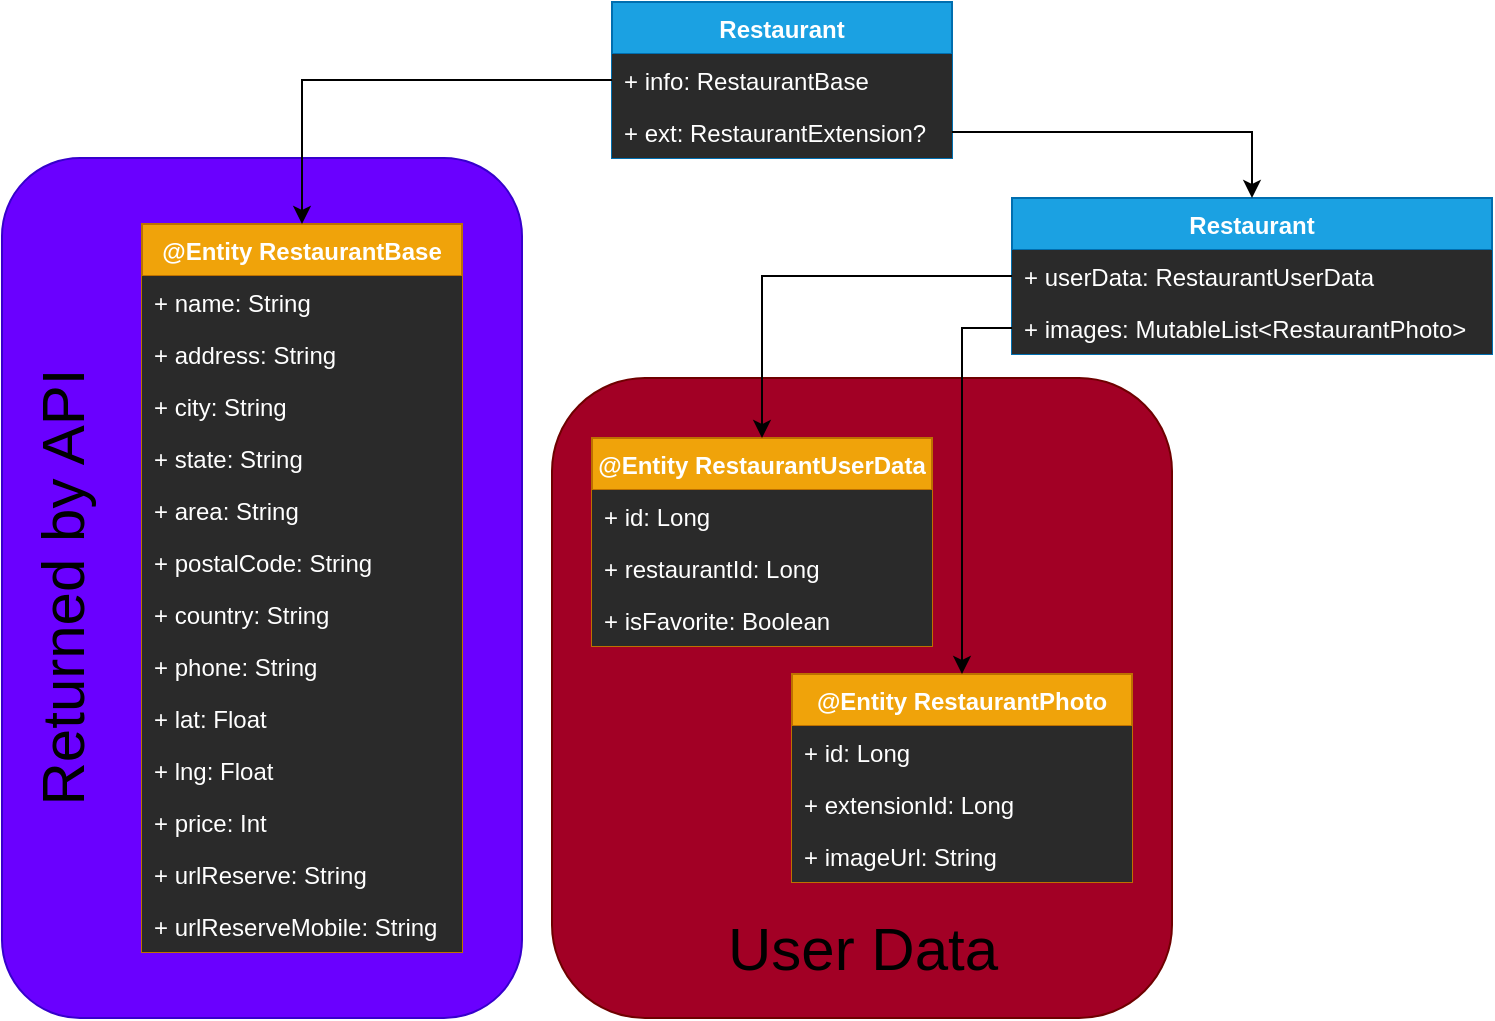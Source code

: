 <mxfile version="13.10.0" type="embed">
    <diagram id="nRabTdKrtisrllpFsgy6" name="Page-1">
        <mxGraphModel dx="1133" dy="631" grid="1" gridSize="10" guides="1" tooltips="1" connect="1" arrows="1" fold="1" page="1" pageScale="1" pageWidth="850" pageHeight="1100" math="0" shadow="0">
            <root>
                <mxCell id="0"/>
                <mxCell id="1" parent="0"/>
                <mxCell id="42" value="" style="rounded=1;whiteSpace=wrap;html=1;fillColor=#a20025;strokeColor=#6F0000;fontColor=#ffffff;" vertex="1" parent="1">
                    <mxGeometry x="290" y="230" width="310" height="320" as="geometry"/>
                </mxCell>
                <mxCell id="24" value="" style="rounded=1;whiteSpace=wrap;html=1;fillColor=#6a00ff;strokeColor=#3700CC;fontColor=#ffffff;" vertex="1" parent="1">
                    <mxGeometry x="15" y="120" width="260" height="430" as="geometry"/>
                </mxCell>
                <mxCell id="2" value="Restaurant" style="swimlane;fontStyle=1;align=center;verticalAlign=top;childLayout=stackLayout;horizontal=1;startSize=26;horizontalStack=0;resizeParent=1;resizeParentMax=0;resizeLast=0;collapsible=1;marginBottom=0;fillColor=#1ba1e2;strokeColor=#006EAF;fontColor=#ffffff;" vertex="1" parent="1">
                    <mxGeometry x="320" y="42" width="170" height="78" as="geometry"/>
                </mxCell>
                <mxCell id="3" value="+ info: RestaurantBase" style="text;align=left;verticalAlign=top;spacingLeft=4;spacingRight=4;overflow=hidden;rotatable=0;points=[[0,0.5],[1,0.5]];portConstraint=eastwest;fillColor=#2a2a2a;fontColor=#FFFFFF;" vertex="1" parent="2">
                    <mxGeometry y="26" width="170" height="26" as="geometry"/>
                </mxCell>
                <mxCell id="6" value="+ ext: RestaurantExtension?" style="text;align=left;verticalAlign=top;spacingLeft=4;spacingRight=4;overflow=hidden;rotatable=0;points=[[0,0.5],[1,0.5]];portConstraint=eastwest;fillColor=#2a2a2a;fontColor=#FFFFFF;" vertex="1" parent="2">
                    <mxGeometry y="52" width="170" height="26" as="geometry"/>
                </mxCell>
                <mxCell id="7" value="@Entity RestaurantBase" style="swimlane;fontStyle=1;align=center;verticalAlign=top;childLayout=stackLayout;horizontal=1;startSize=26;horizontalStack=0;resizeParent=1;resizeParentMax=0;resizeLast=0;collapsible=1;marginBottom=0;fillColor=#f0a30a;strokeColor=#BD7000;fontColor=#ffffff;" vertex="1" parent="1">
                    <mxGeometry x="85" y="153" width="160" height="364" as="geometry"/>
                </mxCell>
                <mxCell id="8" value="+ name: String" style="text;align=left;verticalAlign=top;spacingLeft=4;spacingRight=4;overflow=hidden;rotatable=0;points=[[0,0.5],[1,0.5]];portConstraint=eastwest;fillColor=#2a2a2a;fontColor=#FFFFFF;" vertex="1" parent="7">
                    <mxGeometry y="26" width="160" height="26" as="geometry"/>
                </mxCell>
                <mxCell id="9" value="+ address: String" style="text;align=left;verticalAlign=top;spacingLeft=4;spacingRight=4;overflow=hidden;rotatable=0;points=[[0,0.5],[1,0.5]];portConstraint=eastwest;fillColor=#2a2a2a;fontColor=#FFFFFF;" vertex="1" parent="7">
                    <mxGeometry y="52" width="160" height="26" as="geometry"/>
                </mxCell>
                <mxCell id="10" value="+ city: String" style="text;align=left;verticalAlign=top;spacingLeft=4;spacingRight=4;overflow=hidden;rotatable=0;points=[[0,0.5],[1,0.5]];portConstraint=eastwest;fillColor=#2a2a2a;fontColor=#FFFFFF;" vertex="1" parent="7">
                    <mxGeometry y="78" width="160" height="26" as="geometry"/>
                </mxCell>
                <mxCell id="11" value="+ state: String" style="text;align=left;verticalAlign=top;spacingLeft=4;spacingRight=4;overflow=hidden;rotatable=0;points=[[0,0.5],[1,0.5]];portConstraint=eastwest;fillColor=#2a2a2a;fontColor=#FFFFFF;" vertex="1" parent="7">
                    <mxGeometry y="104" width="160" height="26" as="geometry"/>
                </mxCell>
                <mxCell id="14" value="+ area: String" style="text;align=left;verticalAlign=top;spacingLeft=4;spacingRight=4;overflow=hidden;rotatable=0;points=[[0,0.5],[1,0.5]];portConstraint=eastwest;fillColor=#2a2a2a;fontColor=#FFFFFF;" vertex="1" parent="7">
                    <mxGeometry y="130" width="160" height="26" as="geometry"/>
                </mxCell>
                <mxCell id="15" value="+ postalCode: String" style="text;align=left;verticalAlign=top;spacingLeft=4;spacingRight=4;overflow=hidden;rotatable=0;points=[[0,0.5],[1,0.5]];portConstraint=eastwest;fillColor=#2a2a2a;fontColor=#FFFFFF;" vertex="1" parent="7">
                    <mxGeometry y="156" width="160" height="26" as="geometry"/>
                </mxCell>
                <mxCell id="13" value="+ country: String" style="text;align=left;verticalAlign=top;spacingLeft=4;spacingRight=4;overflow=hidden;rotatable=0;points=[[0,0.5],[1,0.5]];portConstraint=eastwest;fillColor=#2a2a2a;fontColor=#FFFFFF;" vertex="1" parent="7">
                    <mxGeometry y="182" width="160" height="26" as="geometry"/>
                </mxCell>
                <mxCell id="12" value="+ phone: String" style="text;align=left;verticalAlign=top;spacingLeft=4;spacingRight=4;overflow=hidden;rotatable=0;points=[[0,0.5],[1,0.5]];portConstraint=eastwest;fillColor=#2a2a2a;fontColor=#FFFFFF;" vertex="1" parent="7">
                    <mxGeometry y="208" width="160" height="26" as="geometry"/>
                </mxCell>
                <mxCell id="20" value="+ lat: Float" style="text;align=left;verticalAlign=top;spacingLeft=4;spacingRight=4;overflow=hidden;rotatable=0;points=[[0,0.5],[1,0.5]];portConstraint=eastwest;fillColor=#2a2a2a;fontColor=#FFFFFF;" vertex="1" parent="7">
                    <mxGeometry y="234" width="160" height="26" as="geometry"/>
                </mxCell>
                <mxCell id="21" value="+ lng: Float" style="text;align=left;verticalAlign=top;spacingLeft=4;spacingRight=4;overflow=hidden;rotatable=0;points=[[0,0.5],[1,0.5]];portConstraint=eastwest;fillColor=#2a2a2a;fontColor=#FFFFFF;" vertex="1" parent="7">
                    <mxGeometry y="260" width="160" height="26" as="geometry"/>
                </mxCell>
                <mxCell id="22" value="+ price: Int" style="text;align=left;verticalAlign=top;spacingLeft=4;spacingRight=4;overflow=hidden;rotatable=0;points=[[0,0.5],[1,0.5]];portConstraint=eastwest;fillColor=#2a2a2a;fontColor=#FFFFFF;" vertex="1" parent="7">
                    <mxGeometry y="286" width="160" height="26" as="geometry"/>
                </mxCell>
                <mxCell id="23" value="+ urlReserve: String" style="text;align=left;verticalAlign=top;spacingLeft=4;spacingRight=4;overflow=hidden;rotatable=0;points=[[0,0.5],[1,0.5]];portConstraint=eastwest;fillColor=#2a2a2a;fontColor=#FFFFFF;" vertex="1" parent="7">
                    <mxGeometry y="312" width="160" height="26" as="geometry"/>
                </mxCell>
                <mxCell id="19" value="+ urlReserveMobile: String" style="text;align=left;verticalAlign=top;spacingLeft=4;spacingRight=4;overflow=hidden;rotatable=0;points=[[0,0.5],[1,0.5]];portConstraint=eastwest;fillColor=#2a2a2a;fontColor=#FFFFFF;" vertex="1" parent="7">
                    <mxGeometry y="338" width="160" height="26" as="geometry"/>
                </mxCell>
                <mxCell id="25" value="&lt;font style=&quot;font-size: 30px&quot;&gt;Returned by API&lt;/font&gt;" style="text;html=1;align=center;verticalAlign=middle;resizable=0;points=[];autosize=1;rotation=-90;" vertex="1" parent="1">
                    <mxGeometry x="-70" y="320" width="230" height="30" as="geometry"/>
                </mxCell>
                <mxCell id="26" style="edgeStyle=orthogonalEdgeStyle;rounded=0;orthogonalLoop=1;jettySize=auto;html=1;entryX=0.5;entryY=0;entryDx=0;entryDy=0;" edge="1" parent="1" source="3" target="7">
                    <mxGeometry relative="1" as="geometry"/>
                </mxCell>
                <mxCell id="27" value="Restaurant" style="swimlane;fontStyle=1;align=center;verticalAlign=top;childLayout=stackLayout;horizontal=1;startSize=26;horizontalStack=0;resizeParent=1;resizeParentMax=0;resizeLast=0;collapsible=1;marginBottom=0;fillColor=#1ba1e2;strokeColor=#006EAF;fontColor=#ffffff;" vertex="1" parent="1">
                    <mxGeometry x="520" y="140" width="240" height="78" as="geometry"/>
                </mxCell>
                <mxCell id="28" value="+ userData: RestaurantUserData" style="text;strokeColor=none;align=left;verticalAlign=top;spacingLeft=4;spacingRight=4;overflow=hidden;rotatable=0;points=[[0,0.5],[1,0.5]];portConstraint=eastwest;fillColor=#2a2a2a;fontColor=#FFFFFF;" vertex="1" parent="27">
                    <mxGeometry y="26" width="240" height="26" as="geometry"/>
                </mxCell>
                <mxCell id="29" value="+ images: MutableList&lt;RestaurantPhoto&gt;" style="text;strokeColor=none;align=left;verticalAlign=top;spacingLeft=4;spacingRight=4;overflow=hidden;rotatable=0;points=[[0,0.5],[1,0.5]];portConstraint=eastwest;fillColor=#2a2a2a;fontColor=#FFFFFF;" vertex="1" parent="27">
                    <mxGeometry y="52" width="240" height="26" as="geometry"/>
                </mxCell>
                <mxCell id="30" style="edgeStyle=orthogonalEdgeStyle;rounded=0;orthogonalLoop=1;jettySize=auto;html=1;entryX=0.5;entryY=0;entryDx=0;entryDy=0;" edge="1" parent="1" source="6" target="27">
                    <mxGeometry relative="1" as="geometry"/>
                </mxCell>
                <mxCell id="31" value="@Entity RestaurantUserData" style="swimlane;fontStyle=1;align=center;verticalAlign=top;childLayout=stackLayout;horizontal=1;startSize=26;horizontalStack=0;resizeParent=1;resizeParentMax=0;resizeLast=0;collapsible=1;marginBottom=0;fillColor=#f0a30a;strokeColor=#BD7000;fontColor=#ffffff;" vertex="1" parent="1">
                    <mxGeometry x="310" y="260" width="170" height="104" as="geometry"/>
                </mxCell>
                <mxCell id="35" value="+ id: Long" style="text;strokeColor=none;align=left;verticalAlign=top;spacingLeft=4;spacingRight=4;overflow=hidden;rotatable=0;points=[[0,0.5],[1,0.5]];portConstraint=eastwest;fillColor=#2a2a2a;fontColor=#FFFFFF;" vertex="1" parent="31">
                    <mxGeometry y="26" width="170" height="26" as="geometry"/>
                </mxCell>
                <mxCell id="32" value="+ restaurantId: Long" style="text;strokeColor=none;align=left;verticalAlign=top;spacingLeft=4;spacingRight=4;overflow=hidden;rotatable=0;points=[[0,0.5],[1,0.5]];portConstraint=eastwest;fillColor=#2a2a2a;fontColor=#FFFFFF;" vertex="1" parent="31">
                    <mxGeometry y="52" width="170" height="26" as="geometry"/>
                </mxCell>
                <mxCell id="33" value="+ isFavorite: Boolean" style="text;strokeColor=none;align=left;verticalAlign=top;spacingLeft=4;spacingRight=4;overflow=hidden;rotatable=0;points=[[0,0.5],[1,0.5]];portConstraint=eastwest;fillColor=#2a2a2a;fontColor=#FFFFFF;" vertex="1" parent="31">
                    <mxGeometry y="78" width="170" height="26" as="geometry"/>
                </mxCell>
                <mxCell id="34" style="edgeStyle=orthogonalEdgeStyle;rounded=0;orthogonalLoop=1;jettySize=auto;html=1;entryX=0.5;entryY=0;entryDx=0;entryDy=0;" edge="1" parent="1" source="28" target="31">
                    <mxGeometry relative="1" as="geometry"/>
                </mxCell>
                <mxCell id="36" value="@Entity RestaurantPhoto" style="swimlane;fontStyle=1;align=center;verticalAlign=top;childLayout=stackLayout;horizontal=1;startSize=26;horizontalStack=0;resizeParent=1;resizeParentMax=0;resizeLast=0;collapsible=1;marginBottom=0;fillColor=#f0a30a;strokeColor=#BD7000;fontColor=#ffffff;" vertex="1" parent="1">
                    <mxGeometry x="410" y="378" width="170" height="104" as="geometry"/>
                </mxCell>
                <mxCell id="37" value="+ id: Long" style="text;strokeColor=none;align=left;verticalAlign=top;spacingLeft=4;spacingRight=4;overflow=hidden;rotatable=0;points=[[0,0.5],[1,0.5]];portConstraint=eastwest;fillColor=#2a2a2a;fontColor=#FFFFFF;" vertex="1" parent="36">
                    <mxGeometry y="26" width="170" height="26" as="geometry"/>
                </mxCell>
                <mxCell id="38" value="+ extensionId: Long" style="text;strokeColor=none;align=left;verticalAlign=top;spacingLeft=4;spacingRight=4;overflow=hidden;rotatable=0;points=[[0,0.5],[1,0.5]];portConstraint=eastwest;fillColor=#2a2a2a;fontColor=#FFFFFF;" vertex="1" parent="36">
                    <mxGeometry y="52" width="170" height="26" as="geometry"/>
                </mxCell>
                <mxCell id="39" value="+ imageUrl: String" style="text;strokeColor=none;align=left;verticalAlign=top;spacingLeft=4;spacingRight=4;overflow=hidden;rotatable=0;points=[[0,0.5],[1,0.5]];portConstraint=eastwest;fillColor=#2a2a2a;fontColor=#FFFFFF;" vertex="1" parent="36">
                    <mxGeometry y="78" width="170" height="26" as="geometry"/>
                </mxCell>
                <mxCell id="40" style="edgeStyle=orthogonalEdgeStyle;rounded=0;orthogonalLoop=1;jettySize=auto;html=1;entryX=0.5;entryY=0;entryDx=0;entryDy=0;" edge="1" parent="1" source="29" target="36">
                    <mxGeometry relative="1" as="geometry"/>
                </mxCell>
                <mxCell id="43" value="&lt;font style=&quot;font-size: 30px&quot;&gt;User Data&lt;br&gt;&lt;/font&gt;" style="text;html=1;align=center;verticalAlign=middle;resizable=0;points=[];autosize=1;rotation=0;" vertex="1" parent="1">
                    <mxGeometry x="370" y="500" width="150" height="30" as="geometry"/>
                </mxCell>
            </root>
        </mxGraphModel>
    </diagram>
</mxfile>